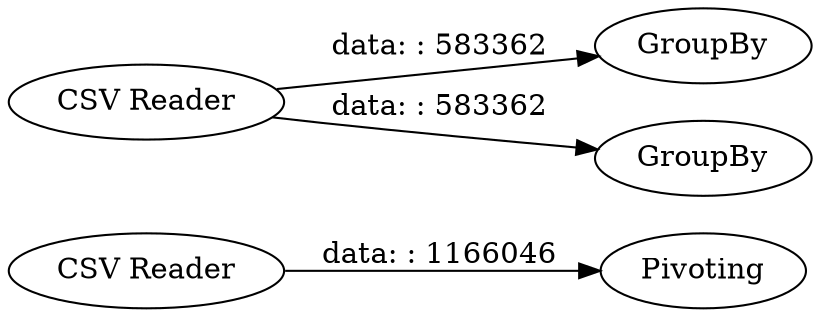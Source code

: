 digraph {
	"1454664776625425667_9" [label=Pivoting]
	"1454664776625425667_6" [label="CSV Reader"]
	"1454664776625425667_4" [label="CSV Reader"]
	"1454664776625425667_7" [label=GroupBy]
	"1454664776625425667_8" [label=GroupBy]
	"1454664776625425667_4" -> "1454664776625425667_9" [label="data: : 1166046"]
	"1454664776625425667_6" -> "1454664776625425667_8" [label="data: : 583362"]
	"1454664776625425667_6" -> "1454664776625425667_7" [label="data: : 583362"]
	rankdir=LR
}
